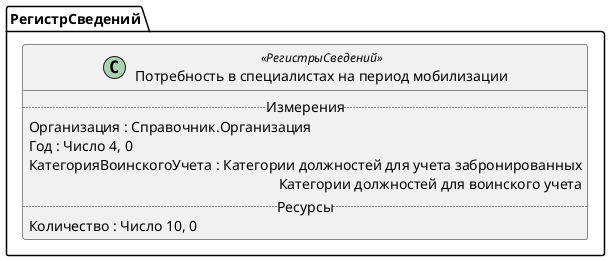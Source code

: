 ﻿@startuml ПотребностьВСпециалистахНаПериодМобилизации
'!include templates.wsd
'..\include templates.wsd
class РегистрСведений.ПотребностьВСпециалистахНаПериодМобилизации as "Потребность в специалистах на период мобилизации" <<РегистрыСведений>>
{
..Измерения..
Организация : Справочник.Организация
Год : Число 4, 0
КатегорияВоинскогоУчета : Категории должностей для учета забронированных\rКатегории должностей для воинского учета
..Ресурсы..
Количество : Число 10, 0
}
@enduml
